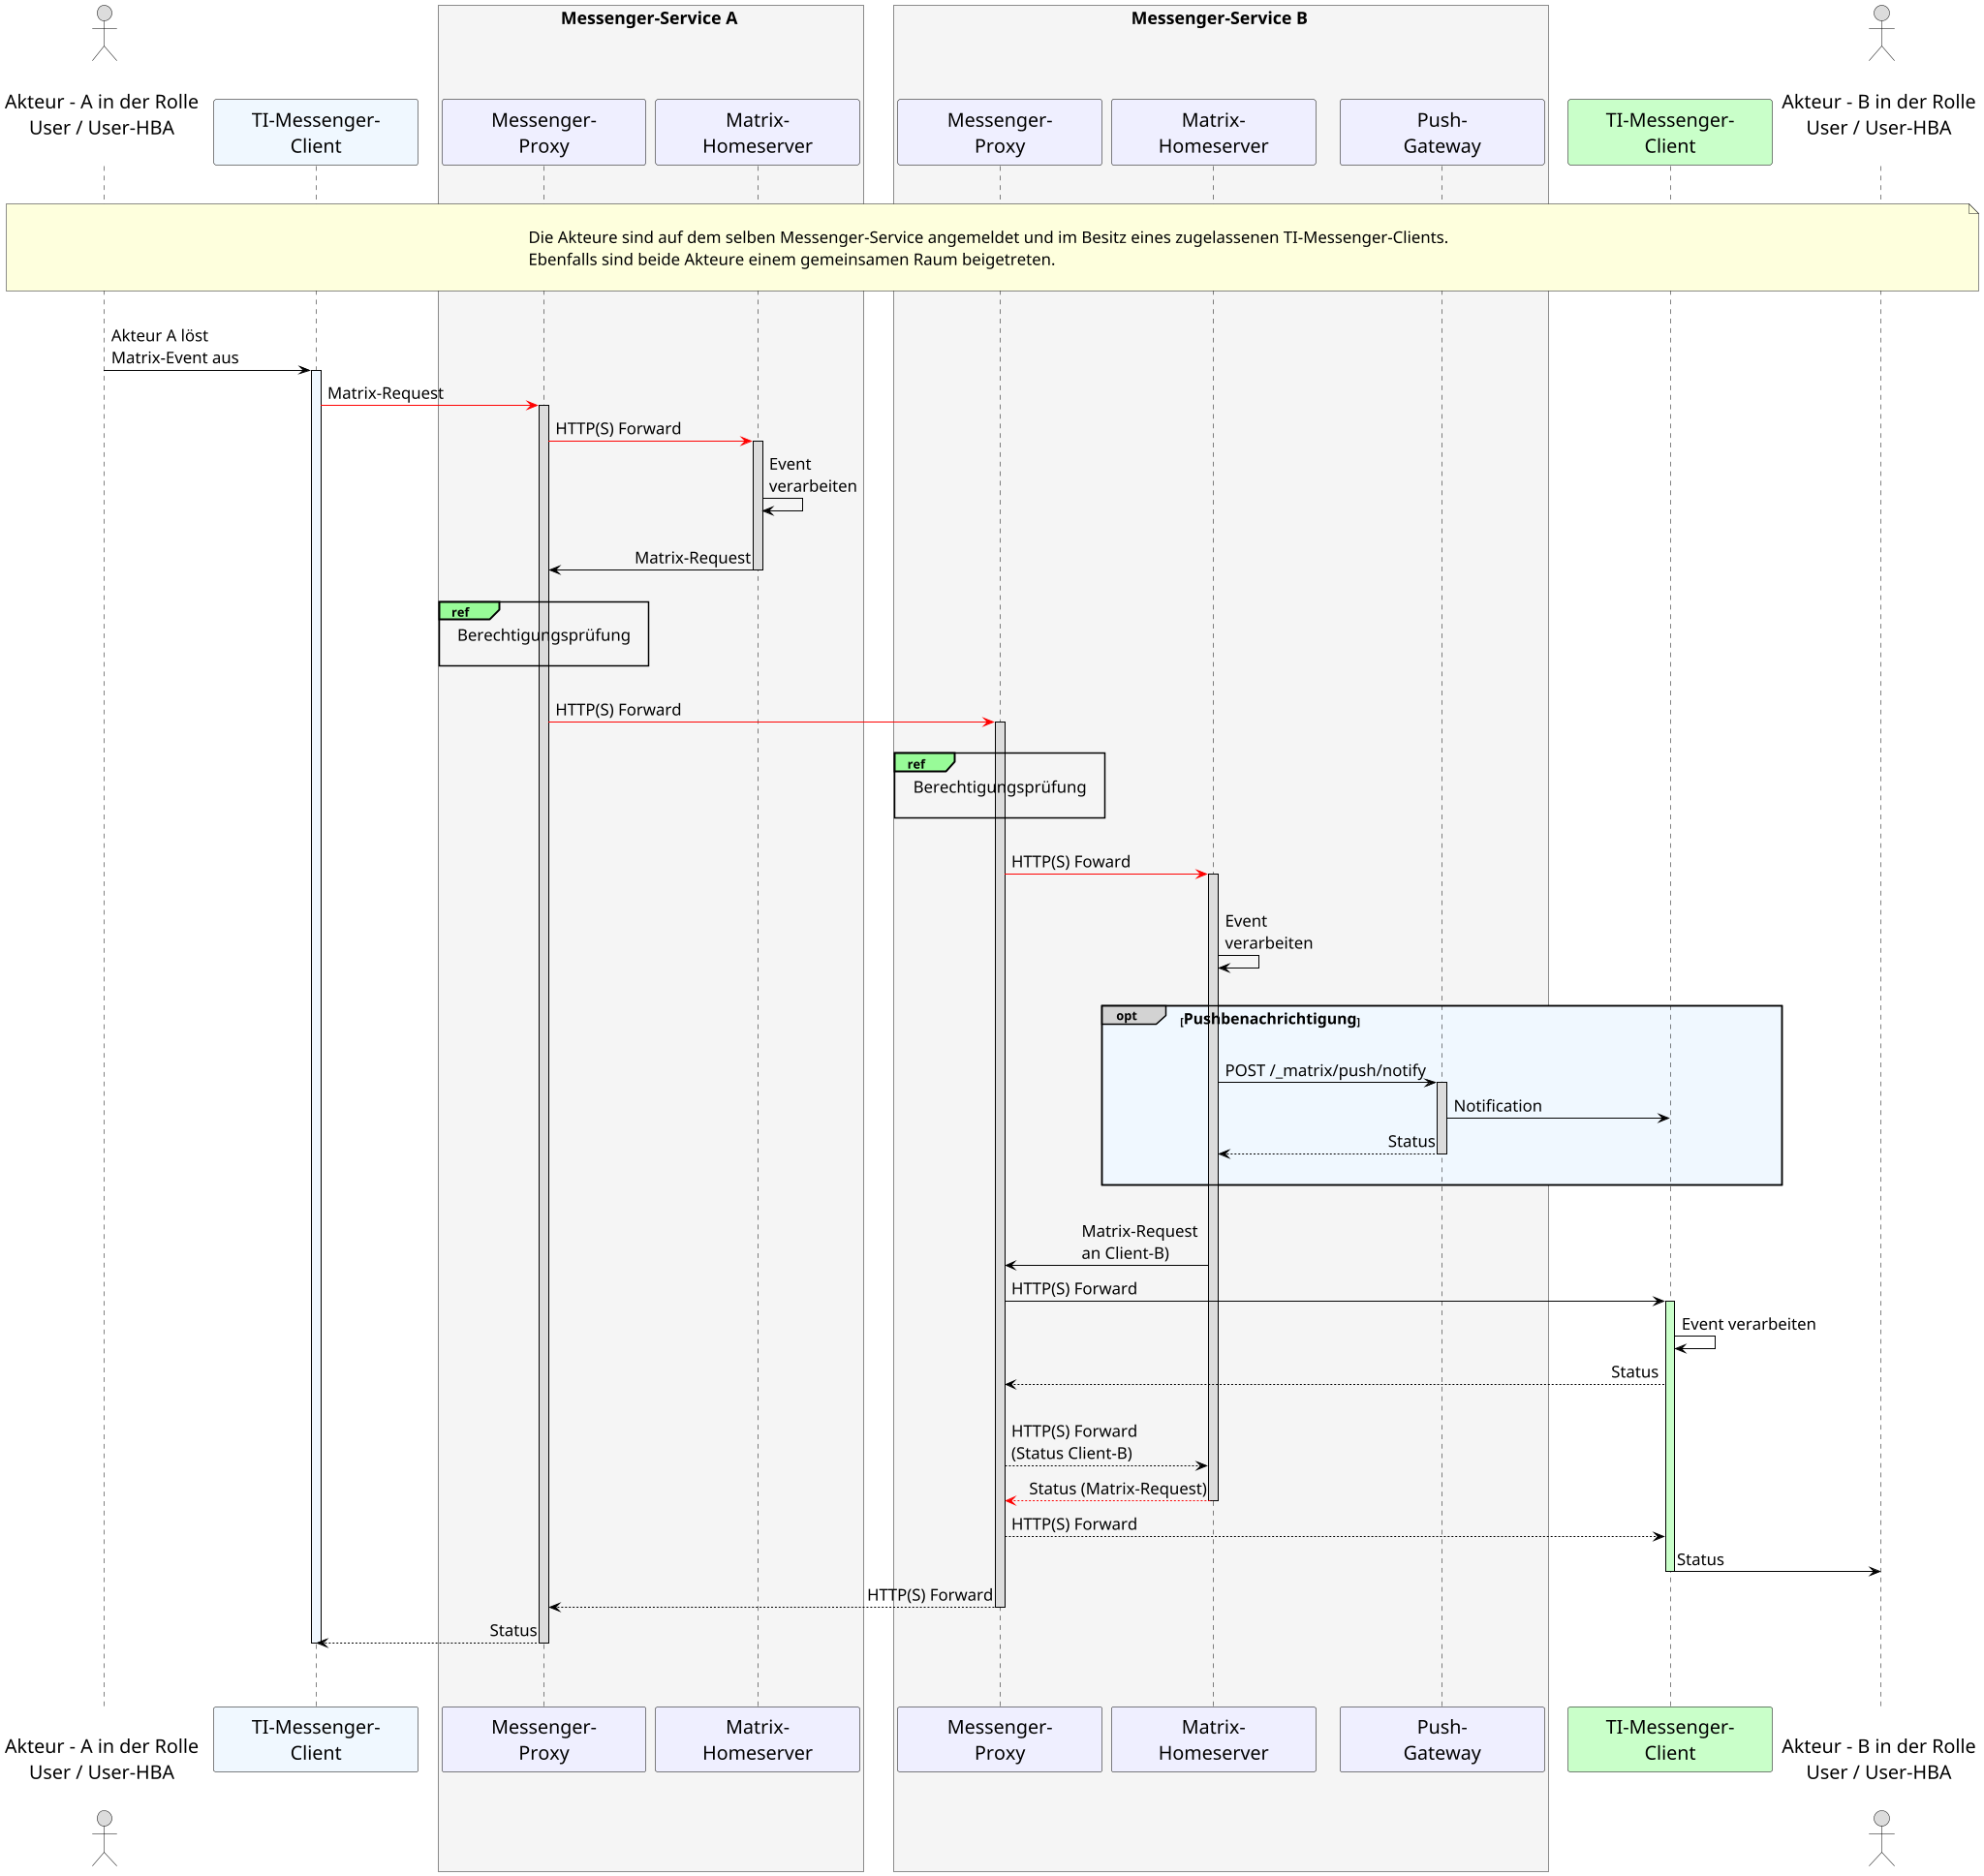 /' 
# TI-Messenger 1.1
# TI-Messenger-Dienst
# UC - 10062
# Sequence Diagram
# Name: Austausch von Events zwischen Akteuren außerhalb einer Organisation
'/

@startuml
skinparam sequenceMessageAlign direction
skinparam minClassWidth 200
skinparam BoxPadding 15
skinparam sequenceReferenceHeaderBackgroundColor palegreen
scale max 2048 width

skinparam sequence {
ArrowColor black
ArrowFontSize 17
ActorBorderColor black
LifeLineBorderColor black
LifeLineBackgroundColor Gainsboro

ParticipantBorderColor Motivation
ParticipantBackgroundColor Motivation
ParticipantFontSize 20
ParticipantFontColor black
ParticipantBorderColor Black
ParticipantBackgroundColor MOTIVATION

ActorBackgroundColor Gainsboro
ActorFontColor black
ActorFontSize 20
ActorFontName Aapex
}
    actor U1 as "\nAkteur - A in der Rolle\nUser / User-HBA\n"
    participant C1 as "TI-Messenger-\nClient" #AliceBlue
    box <size:18>Messenger-Service A</size> #WhiteSmoke
      participant MP1 as "Messenger-\nProxy"
      participant MH1 as "Matrix-\nHomeserver"
    end box
    box <size:18>Messenger-Service B</size> #WhiteSmoke
    participant MP2 as "Messenger-\nProxy"
    participant MH2 as "Matrix-\nHomeserver"
    participant PG2 as "Push-\nGateway"
    end box
    participant C2 as "TI-Messenger-\nClient" #TECHNOLOGY
    actor U2 as "\nAkteur - B in der Rolle\nUser / User-HBA\n"
    
|||
note over U1, U2: \n<size:17>Die Akteure sind auf dem selben Messenger-Service angemeldet und im Besitz eines zugelassenen TI-Messenger-Clients.</size>\n<size:17>Ebenfalls sind beide Akteure einem gemeinsamen Raum beigetreten.</size>\n
|||

  U1->C1: Akteur A löst\nMatrix-Event aus
    activate C1 #AliceBlue
  C1-[#red]>MP1: Matrix-Request
    activate MP1
  MP1-[#red]>MH1: HTTP(S) Forward
    activate MH1
  MH1->MH1: Event \nverarbeiten
  |||
  MH1->MP1: Matrix-Request
    deactivate MH1
    |||
    ref over MP1, MP1: <size:17>Berechtigungsprüfung</size>\n    
  |||  
  MP1-[#red]>MP2: HTTP(S) Forward
    activate MP2
  |||
  ref over MP2, MP2: <size:17>Berechtigungsprüfung</size>\n 
  |||
  MP2-[#red]>MH2: HTTP(S) Foward
  |||

    activate MH2
  MH2->MH2: Event \nverarbeiten
  |||
 
  opt#LightGrey #AliceBlue <size:16>Pushbenachrichtigung</size>
  |||
    MH2->PG2: POST /_matrix/push/notify
      activate PG2
    PG2->C2: Notification
    PG2-->MH2: Status
      deactivate PG2
  |||
  end
  |||

  MH2->MP2: Matrix-Request \nan Client-B)
  MP2->C2: HTTP(S) Forward 
    activate C2 #TECHNOLOGY
  C2->C2: Event verarbeiten

  C2-->MP2: Status
  |||
  MP2-->MH2: HTTP(S) Forward \n(Status Client-B)
  MH2--[#red]>MP2: Status (Matrix-Request)
    deactivate MH2
  MP2-->C2: HTTP(S) Forward
  C2->U2: Status
    deactivate C2
  MP2-->MP1: HTTP(S) Forward
    deactivate MP2
  MP1-->C1: Status
    deactivate MP1
    deactivate C1
  |||
|||
@enduml
